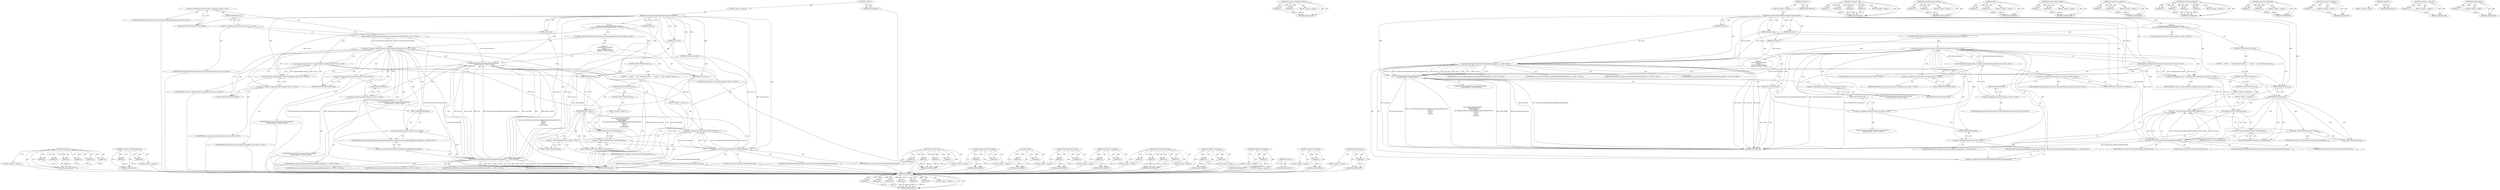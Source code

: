 digraph "ForceShutdown" {
vulnerable_120 [label=<(METHOD,base.Bind)>];
vulnerable_121 [label=<(PARAM,p1)>];
vulnerable_122 [label=<(PARAM,p2)>];
vulnerable_123 [label=<(PARAM,p3)>];
vulnerable_124 [label=<(PARAM,p4)>];
vulnerable_125 [label=<(PARAM,p5)>];
vulnerable_126 [label=<(PARAM,p6)>];
vulnerable_127 [label=<(BLOCK,&lt;empty&gt;,&lt;empty&gt;)>];
vulnerable_128 [label=<(METHOD_RETURN,ANY)>];
vulnerable_148 [label=<(METHOD,&lt;operator&gt;.indirectFieldAccess)>];
vulnerable_149 [label=<(PARAM,p1)>];
vulnerable_150 [label=<(PARAM,p2)>];
vulnerable_151 [label=<(BLOCK,&lt;empty&gt;,&lt;empty&gt;)>];
vulnerable_152 [label=<(METHOD_RETURN,ANY)>];
vulnerable_6 [label=<(METHOD,&lt;global&gt;)<SUB>1</SUB>>];
vulnerable_7 [label=<(BLOCK,&lt;empty&gt;,&lt;empty&gt;)<SUB>1</SUB>>];
vulnerable_8 [label=<(METHOD,AcceleratedSurfaceBuffersSwappedCompletedForGPU)<SUB>1</SUB>>];
vulnerable_9 [label=<(PARAM,int host_id)<SUB>1</SUB>>];
vulnerable_10 [label=<(PARAM,int route_id)<SUB>2</SUB>>];
vulnerable_11 [label=<(PARAM,bool alive)<SUB>3</SUB>>];
vulnerable_12 [label=<(PARAM,bool did_swap)<SUB>4</SUB>>];
vulnerable_13 [label="<(BLOCK,{
   if (!BrowserThread::CurrentlyOn(BrowserThr...,{
   if (!BrowserThread::CurrentlyOn(BrowserThr...)<SUB>4</SUB>>"];
vulnerable_14 [label="<(CONTROL_STRUCTURE,IF,if (!BrowserThread::CurrentlyOn(BrowserThread::IO)))<SUB>5</SUB>>"];
vulnerable_15 [label="<(&lt;operator&gt;.logicalNot,!BrowserThread::CurrentlyOn(BrowserThread::IO))<SUB>5</SUB>>"];
vulnerable_16 [label="<(BrowserThread.CurrentlyOn,BrowserThread::CurrentlyOn(BrowserThread::IO))<SUB>5</SUB>>"];
vulnerable_17 [label="<(&lt;operator&gt;.fieldAccess,BrowserThread::CurrentlyOn)<SUB>5</SUB>>"];
vulnerable_18 [label="<(IDENTIFIER,BrowserThread,BrowserThread::CurrentlyOn(BrowserThread::IO))<SUB>5</SUB>>"];
vulnerable_19 [label=<(FIELD_IDENTIFIER,CurrentlyOn,CurrentlyOn)<SUB>5</SUB>>];
vulnerable_20 [label="<(&lt;operator&gt;.fieldAccess,BrowserThread::IO)<SUB>5</SUB>>"];
vulnerable_21 [label="<(IDENTIFIER,BrowserThread,BrowserThread::CurrentlyOn(BrowserThread::IO))<SUB>5</SUB>>"];
vulnerable_22 [label=<(FIELD_IDENTIFIER,IO,IO)<SUB>5</SUB>>];
vulnerable_23 [label="<(BLOCK,{
     BrowserThread::PostTask(
         Browse...,{
     BrowserThread::PostTask(
         Browse...)<SUB>5</SUB>>"];
vulnerable_24 [label="<(BrowserThread.PostTask,BrowserThread::PostTask(
         BrowserThread...)<SUB>6</SUB>>"];
vulnerable_25 [label="<(&lt;operator&gt;.fieldAccess,BrowserThread::PostTask)<SUB>6</SUB>>"];
vulnerable_26 [label="<(IDENTIFIER,BrowserThread,BrowserThread::PostTask(
         BrowserThread...)<SUB>6</SUB>>"];
vulnerable_27 [label=<(FIELD_IDENTIFIER,PostTask,PostTask)<SUB>6</SUB>>];
vulnerable_28 [label="<(&lt;operator&gt;.fieldAccess,BrowserThread::IO)<SUB>7</SUB>>"];
vulnerable_29 [label="<(IDENTIFIER,BrowserThread,BrowserThread::PostTask(
         BrowserThread...)<SUB>7</SUB>>"];
vulnerable_30 [label=<(FIELD_IDENTIFIER,IO,IO)<SUB>7</SUB>>];
vulnerable_31 [label="<(IDENTIFIER,FROM_HERE,BrowserThread::PostTask(
         BrowserThread...)<SUB>8</SUB>>"];
vulnerable_32 [label="<(base.Bind,base::Bind(&amp;AcceleratedSurfaceBuffersSwappedCom...)<SUB>9</SUB>>"];
vulnerable_33 [label="<(&lt;operator&gt;.fieldAccess,base::Bind)<SUB>9</SUB>>"];
vulnerable_34 [label="<(IDENTIFIER,base,base::Bind(&amp;AcceleratedSurfaceBuffersSwappedCom...)<SUB>9</SUB>>"];
vulnerable_35 [label=<(FIELD_IDENTIFIER,Bind,Bind)<SUB>9</SUB>>];
vulnerable_36 [label=<(&lt;operator&gt;.addressOf,&amp;AcceleratedSurfaceBuffersSwappedCompletedForGPU)<SUB>9</SUB>>];
vulnerable_37 [label="<(METHOD_REF,AcceleratedSurfaceBuffersSwappedCompletedForGPU,base::Bind(&amp;AcceleratedSurfaceBuffersSwappedCom...)<SUB>9</SUB>>"];
vulnerable_38 [label="<(IDENTIFIER,host_id,base::Bind(&amp;AcceleratedSurfaceBuffersSwappedCom...)<SUB>10</SUB>>"];
vulnerable_39 [label="<(IDENTIFIER,route_id,base::Bind(&amp;AcceleratedSurfaceBuffersSwappedCom...)<SUB>11</SUB>>"];
vulnerable_40 [label="<(IDENTIFIER,alive,base::Bind(&amp;AcceleratedSurfaceBuffersSwappedCom...)<SUB>12</SUB>>"];
vulnerable_41 [label="<(IDENTIFIER,did_swap,base::Bind(&amp;AcceleratedSurfaceBuffersSwappedCom...)<SUB>13</SUB>>"];
vulnerable_42 [label=<(RETURN,return;,return;)<SUB>14</SUB>>];
vulnerable_43 [label="<(LOCAL,GpuProcessHost* host: GpuProcessHost*)<SUB>17</SUB>>"];
vulnerable_44 [label="<(&lt;operator&gt;.assignment,* host = GpuProcessHost::FromID(host_id))<SUB>17</SUB>>"];
vulnerable_45 [label="<(IDENTIFIER,host,* host = GpuProcessHost::FromID(host_id))<SUB>17</SUB>>"];
vulnerable_46 [label="<(GpuProcessHost.FromID,GpuProcessHost::FromID(host_id))<SUB>17</SUB>>"];
vulnerable_47 [label="<(&lt;operator&gt;.fieldAccess,GpuProcessHost::FromID)<SUB>17</SUB>>"];
vulnerable_48 [label="<(IDENTIFIER,GpuProcessHost,GpuProcessHost::FromID(host_id))<SUB>17</SUB>>"];
vulnerable_49 [label=<(FIELD_IDENTIFIER,FromID,FromID)<SUB>17</SUB>>];
vulnerable_50 [label="<(IDENTIFIER,host_id,GpuProcessHost::FromID(host_id))<SUB>17</SUB>>"];
vulnerable_51 [label=<(CONTROL_STRUCTURE,IF,if (host))<SUB>18</SUB>>];
vulnerable_52 [label=<(IDENTIFIER,host,if (host))<SUB>18</SUB>>];
vulnerable_53 [label=<(BLOCK,{
     if (alive)
       host-&gt;Send(new Acceler...,{
     if (alive)
       host-&gt;Send(new Acceler...)<SUB>18</SUB>>];
vulnerable_54 [label=<(CONTROL_STRUCTURE,IF,if (alive))<SUB>19</SUB>>];
vulnerable_55 [label=<(IDENTIFIER,alive,if (alive))<SUB>19</SUB>>];
vulnerable_56 [label=<(BLOCK,&lt;empty&gt;,&lt;empty&gt;)<SUB>20</SUB>>];
vulnerable_57 [label=<(Send,host-&gt;Send(new AcceleratedSurfaceMsg_BufferPres...)<SUB>20</SUB>>];
vulnerable_58 [label=<(&lt;operator&gt;.indirectFieldAccess,host-&gt;Send)<SUB>20</SUB>>];
vulnerable_59 [label=<(IDENTIFIER,host,host-&gt;Send(new AcceleratedSurfaceMsg_BufferPres...)<SUB>20</SUB>>];
vulnerable_60 [label=<(FIELD_IDENTIFIER,Send,Send)<SUB>20</SUB>>];
vulnerable_61 [label=<(&lt;operator&gt;.new,new AcceleratedSurfaceMsg_BufferPresented(
    ...)<SUB>20</SUB>>];
vulnerable_62 [label=<(IDENTIFIER,AcceleratedSurfaceMsg_BufferPresented,new AcceleratedSurfaceMsg_BufferPresented(
    ...)<SUB>20</SUB>>];
vulnerable_63 [label=<(IDENTIFIER,route_id,new AcceleratedSurfaceMsg_BufferPresented(
    ...)<SUB>21</SUB>>];
vulnerable_64 [label=<(IDENTIFIER,did_swap,new AcceleratedSurfaceMsg_BufferPresented(
    ...)<SUB>21</SUB>>];
vulnerable_65 [label=<(LITERAL,0,new AcceleratedSurfaceMsg_BufferPresented(
    ...)<SUB>21</SUB>>];
vulnerable_66 [label=<(CONTROL_STRUCTURE,ELSE,else)<SUB>23</SUB>>];
vulnerable_67 [label=<(BLOCK,&lt;empty&gt;,&lt;empty&gt;)<SUB>23</SUB>>];
vulnerable_68 [label=<(ForceShutdown,host-&gt;ForceShutdown())<SUB>23</SUB>>];
vulnerable_69 [label=<(&lt;operator&gt;.indirectFieldAccess,host-&gt;ForceShutdown)<SUB>23</SUB>>];
vulnerable_70 [label=<(IDENTIFIER,host,host-&gt;ForceShutdown())<SUB>23</SUB>>];
vulnerable_71 [label=<(FIELD_IDENTIFIER,ForceShutdown,ForceShutdown)<SUB>23</SUB>>];
vulnerable_72 [label=<(METHOD_RETURN,void)<SUB>1</SUB>>];
vulnerable_74 [label=<(METHOD_RETURN,ANY)<SUB>1</SUB>>];
vulnerable_153 [label=<(METHOD,&lt;operator&gt;.new)>];
vulnerable_154 [label=<(PARAM,p1)>];
vulnerable_155 [label=<(PARAM,p2)>];
vulnerable_156 [label=<(PARAM,p3)>];
vulnerable_157 [label=<(PARAM,p4)>];
vulnerable_158 [label=<(BLOCK,&lt;empty&gt;,&lt;empty&gt;)>];
vulnerable_159 [label=<(METHOD_RETURN,ANY)>];
vulnerable_103 [label=<(METHOD,BrowserThread.CurrentlyOn)>];
vulnerable_104 [label=<(PARAM,p1)>];
vulnerable_105 [label=<(PARAM,p2)>];
vulnerable_106 [label=<(BLOCK,&lt;empty&gt;,&lt;empty&gt;)>];
vulnerable_107 [label=<(METHOD_RETURN,ANY)>];
vulnerable_143 [label=<(METHOD,Send)>];
vulnerable_144 [label=<(PARAM,p1)>];
vulnerable_145 [label=<(PARAM,p2)>];
vulnerable_146 [label=<(BLOCK,&lt;empty&gt;,&lt;empty&gt;)>];
vulnerable_147 [label=<(METHOD_RETURN,ANY)>];
vulnerable_138 [label=<(METHOD,GpuProcessHost.FromID)>];
vulnerable_139 [label=<(PARAM,p1)>];
vulnerable_140 [label=<(PARAM,p2)>];
vulnerable_141 [label=<(BLOCK,&lt;empty&gt;,&lt;empty&gt;)>];
vulnerable_142 [label=<(METHOD_RETURN,ANY)>];
vulnerable_133 [label=<(METHOD,&lt;operator&gt;.assignment)>];
vulnerable_134 [label=<(PARAM,p1)>];
vulnerable_135 [label=<(PARAM,p2)>];
vulnerable_136 [label=<(BLOCK,&lt;empty&gt;,&lt;empty&gt;)>];
vulnerable_137 [label=<(METHOD_RETURN,ANY)>];
vulnerable_113 [label=<(METHOD,BrowserThread.PostTask)>];
vulnerable_114 [label=<(PARAM,p1)>];
vulnerable_115 [label=<(PARAM,p2)>];
vulnerable_116 [label=<(PARAM,p3)>];
vulnerable_117 [label=<(PARAM,p4)>];
vulnerable_118 [label=<(BLOCK,&lt;empty&gt;,&lt;empty&gt;)>];
vulnerable_119 [label=<(METHOD_RETURN,ANY)>];
vulnerable_108 [label=<(METHOD,&lt;operator&gt;.fieldAccess)>];
vulnerable_109 [label=<(PARAM,p1)>];
vulnerable_110 [label=<(PARAM,p2)>];
vulnerable_111 [label=<(BLOCK,&lt;empty&gt;,&lt;empty&gt;)>];
vulnerable_112 [label=<(METHOD_RETURN,ANY)>];
vulnerable_99 [label=<(METHOD,&lt;operator&gt;.logicalNot)>];
vulnerable_100 [label=<(PARAM,p1)>];
vulnerable_101 [label=<(BLOCK,&lt;empty&gt;,&lt;empty&gt;)>];
vulnerable_102 [label=<(METHOD_RETURN,ANY)>];
vulnerable_93 [label=<(METHOD,&lt;global&gt;)<SUB>1</SUB>>];
vulnerable_94 [label=<(BLOCK,&lt;empty&gt;,&lt;empty&gt;)>];
vulnerable_95 [label=<(METHOD_RETURN,ANY)>];
vulnerable_129 [label=<(METHOD,&lt;operator&gt;.addressOf)>];
vulnerable_130 [label=<(PARAM,p1)>];
vulnerable_131 [label=<(BLOCK,&lt;empty&gt;,&lt;empty&gt;)>];
vulnerable_132 [label=<(METHOD_RETURN,ANY)>];
vulnerable_160 [label=<(METHOD,ForceShutdown)>];
vulnerable_161 [label=<(PARAM,p1)>];
vulnerable_162 [label=<(BLOCK,&lt;empty&gt;,&lt;empty&gt;)>];
vulnerable_163 [label=<(METHOD_RETURN,ANY)>];
fixed_122 [label=<(METHOD,base.Bind)>];
fixed_123 [label=<(PARAM,p1)>];
fixed_124 [label=<(PARAM,p2)>];
fixed_125 [label=<(PARAM,p3)>];
fixed_126 [label=<(PARAM,p4)>];
fixed_127 [label=<(PARAM,p5)>];
fixed_128 [label=<(PARAM,p6)>];
fixed_129 [label=<(BLOCK,&lt;empty&gt;,&lt;empty&gt;)>];
fixed_130 [label=<(METHOD_RETURN,ANY)>];
fixed_150 [label=<(METHOD,&lt;operator&gt;.indirectFieldAccess)>];
fixed_151 [label=<(PARAM,p1)>];
fixed_152 [label=<(PARAM,p2)>];
fixed_153 [label=<(BLOCK,&lt;empty&gt;,&lt;empty&gt;)>];
fixed_154 [label=<(METHOD_RETURN,ANY)>];
fixed_6 [label=<(METHOD,&lt;global&gt;)<SUB>1</SUB>>];
fixed_7 [label=<(BLOCK,&lt;empty&gt;,&lt;empty&gt;)<SUB>1</SUB>>];
fixed_8 [label=<(METHOD,AcceleratedSurfaceBuffersSwappedCompletedForGPU)<SUB>1</SUB>>];
fixed_9 [label=<(PARAM,int host_id)<SUB>1</SUB>>];
fixed_10 [label=<(PARAM,int route_id)<SUB>2</SUB>>];
fixed_11 [label=<(PARAM,bool alive)<SUB>3</SUB>>];
fixed_12 [label=<(PARAM,uint64 surface_handle)<SUB>4</SUB>>];
fixed_13 [label="<(BLOCK,{
   if (!BrowserThread::CurrentlyOn(BrowserThr...,{
   if (!BrowserThread::CurrentlyOn(BrowserThr...)<SUB>4</SUB>>"];
fixed_14 [label="<(CONTROL_STRUCTURE,IF,if (!BrowserThread::CurrentlyOn(BrowserThread::IO)))<SUB>5</SUB>>"];
fixed_15 [label="<(&lt;operator&gt;.logicalNot,!BrowserThread::CurrentlyOn(BrowserThread::IO))<SUB>5</SUB>>"];
fixed_16 [label="<(BrowserThread.CurrentlyOn,BrowserThread::CurrentlyOn(BrowserThread::IO))<SUB>5</SUB>>"];
fixed_17 [label="<(&lt;operator&gt;.fieldAccess,BrowserThread::CurrentlyOn)<SUB>5</SUB>>"];
fixed_18 [label="<(IDENTIFIER,BrowserThread,BrowserThread::CurrentlyOn(BrowserThread::IO))<SUB>5</SUB>>"];
fixed_19 [label=<(FIELD_IDENTIFIER,CurrentlyOn,CurrentlyOn)<SUB>5</SUB>>];
fixed_20 [label="<(&lt;operator&gt;.fieldAccess,BrowserThread::IO)<SUB>5</SUB>>"];
fixed_21 [label="<(IDENTIFIER,BrowserThread,BrowserThread::CurrentlyOn(BrowserThread::IO))<SUB>5</SUB>>"];
fixed_22 [label=<(FIELD_IDENTIFIER,IO,IO)<SUB>5</SUB>>];
fixed_23 [label="<(BLOCK,{
     BrowserThread::PostTask(
         Browse...,{
     BrowserThread::PostTask(
         Browse...)<SUB>5</SUB>>"];
fixed_24 [label="<(BrowserThread.PostTask,BrowserThread::PostTask(
         BrowserThread...)<SUB>6</SUB>>"];
fixed_25 [label="<(&lt;operator&gt;.fieldAccess,BrowserThread::PostTask)<SUB>6</SUB>>"];
fixed_26 [label="<(IDENTIFIER,BrowserThread,BrowserThread::PostTask(
         BrowserThread...)<SUB>6</SUB>>"];
fixed_27 [label=<(FIELD_IDENTIFIER,PostTask,PostTask)<SUB>6</SUB>>];
fixed_28 [label="<(&lt;operator&gt;.fieldAccess,BrowserThread::IO)<SUB>7</SUB>>"];
fixed_29 [label="<(IDENTIFIER,BrowserThread,BrowserThread::PostTask(
         BrowserThread...)<SUB>7</SUB>>"];
fixed_30 [label=<(FIELD_IDENTIFIER,IO,IO)<SUB>7</SUB>>];
fixed_31 [label="<(IDENTIFIER,FROM_HERE,BrowserThread::PostTask(
         BrowserThread...)<SUB>8</SUB>>"];
fixed_32 [label="<(base.Bind,base::Bind(&amp;AcceleratedSurfaceBuffersSwappedCom...)<SUB>9</SUB>>"];
fixed_33 [label="<(&lt;operator&gt;.fieldAccess,base::Bind)<SUB>9</SUB>>"];
fixed_34 [label="<(IDENTIFIER,base,base::Bind(&amp;AcceleratedSurfaceBuffersSwappedCom...)<SUB>9</SUB>>"];
fixed_35 [label=<(FIELD_IDENTIFIER,Bind,Bind)<SUB>9</SUB>>];
fixed_36 [label=<(&lt;operator&gt;.addressOf,&amp;AcceleratedSurfaceBuffersSwappedCompletedForGPU)<SUB>9</SUB>>];
fixed_37 [label="<(METHOD_REF,AcceleratedSurfaceBuffersSwappedCompletedForGPU,base::Bind(&amp;AcceleratedSurfaceBuffersSwappedCom...)<SUB>9</SUB>>"];
fixed_38 [label="<(IDENTIFIER,host_id,base::Bind(&amp;AcceleratedSurfaceBuffersSwappedCom...)<SUB>10</SUB>>"];
fixed_39 [label="<(IDENTIFIER,route_id,base::Bind(&amp;AcceleratedSurfaceBuffersSwappedCom...)<SUB>11</SUB>>"];
fixed_40 [label="<(IDENTIFIER,alive,base::Bind(&amp;AcceleratedSurfaceBuffersSwappedCom...)<SUB>12</SUB>>"];
fixed_41 [label="<(IDENTIFIER,surface_handle,base::Bind(&amp;AcceleratedSurfaceBuffersSwappedCom...)<SUB>13</SUB>>"];
fixed_42 [label=<(RETURN,return;,return;)<SUB>14</SUB>>];
fixed_43 [label="<(LOCAL,GpuProcessHost* host: GpuProcessHost*)<SUB>17</SUB>>"];
fixed_44 [label="<(&lt;operator&gt;.assignment,* host = GpuProcessHost::FromID(host_id))<SUB>17</SUB>>"];
fixed_45 [label="<(IDENTIFIER,host,* host = GpuProcessHost::FromID(host_id))<SUB>17</SUB>>"];
fixed_46 [label="<(GpuProcessHost.FromID,GpuProcessHost::FromID(host_id))<SUB>17</SUB>>"];
fixed_47 [label="<(&lt;operator&gt;.fieldAccess,GpuProcessHost::FromID)<SUB>17</SUB>>"];
fixed_48 [label="<(IDENTIFIER,GpuProcessHost,GpuProcessHost::FromID(host_id))<SUB>17</SUB>>"];
fixed_49 [label=<(FIELD_IDENTIFIER,FromID,FromID)<SUB>17</SUB>>];
fixed_50 [label="<(IDENTIFIER,host_id,GpuProcessHost::FromID(host_id))<SUB>17</SUB>>"];
fixed_51 [label=<(CONTROL_STRUCTURE,IF,if (host))<SUB>18</SUB>>];
fixed_52 [label=<(IDENTIFIER,host,if (host))<SUB>18</SUB>>];
fixed_53 [label=<(BLOCK,{
     if (alive)
       host-&gt;Send(new Acceler...,{
     if (alive)
       host-&gt;Send(new Acceler...)<SUB>18</SUB>>];
fixed_54 [label=<(CONTROL_STRUCTURE,IF,if (alive))<SUB>19</SUB>>];
fixed_55 [label=<(IDENTIFIER,alive,if (alive))<SUB>19</SUB>>];
fixed_56 [label=<(BLOCK,&lt;empty&gt;,&lt;empty&gt;)<SUB>20</SUB>>];
fixed_57 [label=<(Send,host-&gt;Send(new AcceleratedSurfaceMsg_BufferPres...)<SUB>20</SUB>>];
fixed_58 [label=<(&lt;operator&gt;.indirectFieldAccess,host-&gt;Send)<SUB>20</SUB>>];
fixed_59 [label=<(IDENTIFIER,host,host-&gt;Send(new AcceleratedSurfaceMsg_BufferPres...)<SUB>20</SUB>>];
fixed_60 [label=<(FIELD_IDENTIFIER,Send,Send)<SUB>20</SUB>>];
fixed_61 [label=<(&lt;operator&gt;.new,new AcceleratedSurfaceMsg_BufferPresented(
    ...)<SUB>20</SUB>>];
fixed_62 [label=<(IDENTIFIER,AcceleratedSurfaceMsg_BufferPresented,new AcceleratedSurfaceMsg_BufferPresented(
    ...)<SUB>20</SUB>>];
fixed_63 [label=<(IDENTIFIER,route_id,new AcceleratedSurfaceMsg_BufferPresented(
    ...)<SUB>21</SUB>>];
fixed_64 [label=<(IDENTIFIER,surface_handle,new AcceleratedSurfaceMsg_BufferPresented(
    ...)<SUB>21</SUB>>];
fixed_65 [label=<(LITERAL,0,new AcceleratedSurfaceMsg_BufferPresented(
    ...)<SUB>21</SUB>>];
fixed_66 [label=<(CONTROL_STRUCTURE,ELSE,else)<SUB>23</SUB>>];
fixed_67 [label=<(BLOCK,&lt;empty&gt;,&lt;empty&gt;)<SUB>23</SUB>>];
fixed_68 [label=<(ForceShutdown,host-&gt;ForceShutdown())<SUB>23</SUB>>];
fixed_69 [label=<(&lt;operator&gt;.indirectFieldAccess,host-&gt;ForceShutdown)<SUB>23</SUB>>];
fixed_70 [label=<(IDENTIFIER,host,host-&gt;ForceShutdown())<SUB>23</SUB>>];
fixed_71 [label=<(FIELD_IDENTIFIER,ForceShutdown,ForceShutdown)<SUB>23</SUB>>];
fixed_72 [label=<(METHOD_RETURN,void)<SUB>1</SUB>>];
fixed_74 [label=<(METHOD_RETURN,ANY)<SUB>1</SUB>>];
fixed_155 [label=<(METHOD,&lt;operator&gt;.new)>];
fixed_156 [label=<(PARAM,p1)>];
fixed_157 [label=<(PARAM,p2)>];
fixed_158 [label=<(PARAM,p3)>];
fixed_159 [label=<(PARAM,p4)>];
fixed_160 [label=<(BLOCK,&lt;empty&gt;,&lt;empty&gt;)>];
fixed_161 [label=<(METHOD_RETURN,ANY)>];
fixed_105 [label=<(METHOD,BrowserThread.CurrentlyOn)>];
fixed_106 [label=<(PARAM,p1)>];
fixed_107 [label=<(PARAM,p2)>];
fixed_108 [label=<(BLOCK,&lt;empty&gt;,&lt;empty&gt;)>];
fixed_109 [label=<(METHOD_RETURN,ANY)>];
fixed_145 [label=<(METHOD,Send)>];
fixed_146 [label=<(PARAM,p1)>];
fixed_147 [label=<(PARAM,p2)>];
fixed_148 [label=<(BLOCK,&lt;empty&gt;,&lt;empty&gt;)>];
fixed_149 [label=<(METHOD_RETURN,ANY)>];
fixed_140 [label=<(METHOD,GpuProcessHost.FromID)>];
fixed_141 [label=<(PARAM,p1)>];
fixed_142 [label=<(PARAM,p2)>];
fixed_143 [label=<(BLOCK,&lt;empty&gt;,&lt;empty&gt;)>];
fixed_144 [label=<(METHOD_RETURN,ANY)>];
fixed_135 [label=<(METHOD,&lt;operator&gt;.assignment)>];
fixed_136 [label=<(PARAM,p1)>];
fixed_137 [label=<(PARAM,p2)>];
fixed_138 [label=<(BLOCK,&lt;empty&gt;,&lt;empty&gt;)>];
fixed_139 [label=<(METHOD_RETURN,ANY)>];
fixed_115 [label=<(METHOD,BrowserThread.PostTask)>];
fixed_116 [label=<(PARAM,p1)>];
fixed_117 [label=<(PARAM,p2)>];
fixed_118 [label=<(PARAM,p3)>];
fixed_119 [label=<(PARAM,p4)>];
fixed_120 [label=<(BLOCK,&lt;empty&gt;,&lt;empty&gt;)>];
fixed_121 [label=<(METHOD_RETURN,ANY)>];
fixed_110 [label=<(METHOD,&lt;operator&gt;.fieldAccess)>];
fixed_111 [label=<(PARAM,p1)>];
fixed_112 [label=<(PARAM,p2)>];
fixed_113 [label=<(BLOCK,&lt;empty&gt;,&lt;empty&gt;)>];
fixed_114 [label=<(METHOD_RETURN,ANY)>];
fixed_101 [label=<(METHOD,&lt;operator&gt;.logicalNot)>];
fixed_102 [label=<(PARAM,p1)>];
fixed_103 [label=<(BLOCK,&lt;empty&gt;,&lt;empty&gt;)>];
fixed_104 [label=<(METHOD_RETURN,ANY)>];
fixed_95 [label=<(METHOD,&lt;global&gt;)<SUB>1</SUB>>];
fixed_96 [label=<(BLOCK,&lt;empty&gt;,&lt;empty&gt;)>];
fixed_97 [label=<(METHOD_RETURN,ANY)>];
fixed_131 [label=<(METHOD,&lt;operator&gt;.addressOf)>];
fixed_132 [label=<(PARAM,p1)>];
fixed_133 [label=<(BLOCK,&lt;empty&gt;,&lt;empty&gt;)>];
fixed_134 [label=<(METHOD_RETURN,ANY)>];
fixed_162 [label=<(METHOD,ForceShutdown)>];
fixed_163 [label=<(PARAM,p1)>];
fixed_164 [label=<(BLOCK,&lt;empty&gt;,&lt;empty&gt;)>];
fixed_165 [label=<(METHOD_RETURN,ANY)>];
vulnerable_120 -> vulnerable_121  [key=0, label="AST: "];
vulnerable_120 -> vulnerable_121  [key=1, label="DDG: "];
vulnerable_120 -> vulnerable_127  [key=0, label="AST: "];
vulnerable_120 -> vulnerable_122  [key=0, label="AST: "];
vulnerable_120 -> vulnerable_122  [key=1, label="DDG: "];
vulnerable_120 -> vulnerable_128  [key=0, label="AST: "];
vulnerable_120 -> vulnerable_128  [key=1, label="CFG: "];
vulnerable_120 -> vulnerable_123  [key=0, label="AST: "];
vulnerable_120 -> vulnerable_123  [key=1, label="DDG: "];
vulnerable_120 -> vulnerable_124  [key=0, label="AST: "];
vulnerable_120 -> vulnerable_124  [key=1, label="DDG: "];
vulnerable_120 -> vulnerable_125  [key=0, label="AST: "];
vulnerable_120 -> vulnerable_125  [key=1, label="DDG: "];
vulnerable_120 -> vulnerable_126  [key=0, label="AST: "];
vulnerable_120 -> vulnerable_126  [key=1, label="DDG: "];
vulnerable_121 -> vulnerable_128  [key=0, label="DDG: p1"];
vulnerable_122 -> vulnerable_128  [key=0, label="DDG: p2"];
vulnerable_123 -> vulnerable_128  [key=0, label="DDG: p3"];
vulnerable_124 -> vulnerable_128  [key=0, label="DDG: p4"];
vulnerable_125 -> vulnerable_128  [key=0, label="DDG: p5"];
vulnerable_126 -> vulnerable_128  [key=0, label="DDG: p6"];
vulnerable_148 -> vulnerable_149  [key=0, label="AST: "];
vulnerable_148 -> vulnerable_149  [key=1, label="DDG: "];
vulnerable_148 -> vulnerable_151  [key=0, label="AST: "];
vulnerable_148 -> vulnerable_150  [key=0, label="AST: "];
vulnerable_148 -> vulnerable_150  [key=1, label="DDG: "];
vulnerable_148 -> vulnerable_152  [key=0, label="AST: "];
vulnerable_148 -> vulnerable_152  [key=1, label="CFG: "];
vulnerable_149 -> vulnerable_152  [key=0, label="DDG: p1"];
vulnerable_150 -> vulnerable_152  [key=0, label="DDG: p2"];
vulnerable_6 -> vulnerable_7  [key=0, label="AST: "];
vulnerable_6 -> vulnerable_74  [key=0, label="AST: "];
vulnerable_6 -> vulnerable_74  [key=1, label="CFG: "];
vulnerable_7 -> vulnerable_8  [key=0, label="AST: "];
vulnerable_8 -> vulnerable_9  [key=0, label="AST: "];
vulnerable_8 -> vulnerable_9  [key=1, label="DDG: "];
vulnerable_8 -> vulnerable_10  [key=0, label="AST: "];
vulnerable_8 -> vulnerable_10  [key=1, label="DDG: "];
vulnerable_8 -> vulnerable_11  [key=0, label="AST: "];
vulnerable_8 -> vulnerable_11  [key=1, label="DDG: "];
vulnerable_8 -> vulnerable_12  [key=0, label="AST: "];
vulnerable_8 -> vulnerable_12  [key=1, label="DDG: "];
vulnerable_8 -> vulnerable_13  [key=0, label="AST: "];
vulnerable_8 -> vulnerable_72  [key=0, label="AST: "];
vulnerable_8 -> vulnerable_19  [key=0, label="CFG: "];
vulnerable_8 -> vulnerable_52  [key=0, label="DDG: "];
vulnerable_8 -> vulnerable_42  [key=0, label="DDG: "];
vulnerable_8 -> vulnerable_46  [key=0, label="DDG: "];
vulnerable_8 -> vulnerable_24  [key=0, label="DDG: "];
vulnerable_8 -> vulnerable_55  [key=0, label="DDG: "];
vulnerable_8 -> vulnerable_32  [key=0, label="DDG: "];
vulnerable_8 -> vulnerable_61  [key=0, label="DDG: "];
vulnerable_9 -> vulnerable_46  [key=0, label="DDG: host_id"];
vulnerable_9 -> vulnerable_32  [key=0, label="DDG: host_id"];
vulnerable_10 -> vulnerable_32  [key=0, label="DDG: route_id"];
vulnerable_10 -> vulnerable_61  [key=0, label="DDG: route_id"];
vulnerable_11 -> vulnerable_32  [key=0, label="DDG: alive"];
vulnerable_12 -> vulnerable_32  [key=0, label="DDG: did_swap"];
vulnerable_12 -> vulnerable_61  [key=0, label="DDG: did_swap"];
vulnerable_13 -> vulnerable_14  [key=0, label="AST: "];
vulnerable_13 -> vulnerable_43  [key=0, label="AST: "];
vulnerable_13 -> vulnerable_44  [key=0, label="AST: "];
vulnerable_13 -> vulnerable_51  [key=0, label="AST: "];
vulnerable_14 -> vulnerable_15  [key=0, label="AST: "];
vulnerable_14 -> vulnerable_23  [key=0, label="AST: "];
vulnerable_15 -> vulnerable_16  [key=0, label="AST: "];
vulnerable_15 -> vulnerable_27  [key=0, label="CFG: "];
vulnerable_15 -> vulnerable_27  [key=1, label="CDG: "];
vulnerable_15 -> vulnerable_49  [key=0, label="CFG: "];
vulnerable_15 -> vulnerable_49  [key=1, label="CDG: "];
vulnerable_15 -> vulnerable_72  [key=0, label="DDG: BrowserThread::CurrentlyOn(BrowserThread::IO)"];
vulnerable_15 -> vulnerable_72  [key=1, label="DDG: !BrowserThread::CurrentlyOn(BrowserThread::IO)"];
vulnerable_15 -> vulnerable_24  [key=0, label="CDG: "];
vulnerable_15 -> vulnerable_47  [key=0, label="CDG: "];
vulnerable_15 -> vulnerable_30  [key=0, label="CDG: "];
vulnerable_15 -> vulnerable_32  [key=0, label="CDG: "];
vulnerable_15 -> vulnerable_33  [key=0, label="CDG: "];
vulnerable_15 -> vulnerable_42  [key=0, label="CDG: "];
vulnerable_15 -> vulnerable_28  [key=0, label="CDG: "];
vulnerable_15 -> vulnerable_36  [key=0, label="CDG: "];
vulnerable_15 -> vulnerable_52  [key=0, label="CDG: "];
vulnerable_15 -> vulnerable_37  [key=0, label="CDG: "];
vulnerable_15 -> vulnerable_46  [key=0, label="CDG: "];
vulnerable_15 -> vulnerable_25  [key=0, label="CDG: "];
vulnerable_15 -> vulnerable_44  [key=0, label="CDG: "];
vulnerable_15 -> vulnerable_35  [key=0, label="CDG: "];
vulnerable_16 -> vulnerable_17  [key=0, label="AST: "];
vulnerable_16 -> vulnerable_20  [key=0, label="AST: "];
vulnerable_16 -> vulnerable_15  [key=0, label="CFG: "];
vulnerable_16 -> vulnerable_15  [key=1, label="DDG: BrowserThread::CurrentlyOn"];
vulnerable_16 -> vulnerable_15  [key=2, label="DDG: BrowserThread::IO"];
vulnerable_16 -> vulnerable_72  [key=0, label="DDG: BrowserThread::CurrentlyOn"];
vulnerable_16 -> vulnerable_24  [key=0, label="DDG: BrowserThread::IO"];
vulnerable_17 -> vulnerable_18  [key=0, label="AST: "];
vulnerable_17 -> vulnerable_19  [key=0, label="AST: "];
vulnerable_17 -> vulnerable_22  [key=0, label="CFG: "];
vulnerable_19 -> vulnerable_17  [key=0, label="CFG: "];
vulnerable_20 -> vulnerable_21  [key=0, label="AST: "];
vulnerable_20 -> vulnerable_22  [key=0, label="AST: "];
vulnerable_20 -> vulnerable_16  [key=0, label="CFG: "];
vulnerable_22 -> vulnerable_20  [key=0, label="CFG: "];
vulnerable_23 -> vulnerable_24  [key=0, label="AST: "];
vulnerable_23 -> vulnerable_42  [key=0, label="AST: "];
vulnerable_24 -> vulnerable_25  [key=0, label="AST: "];
vulnerable_24 -> vulnerable_28  [key=0, label="AST: "];
vulnerable_24 -> vulnerable_31  [key=0, label="AST: "];
vulnerable_24 -> vulnerable_32  [key=0, label="AST: "];
vulnerable_24 -> vulnerable_42  [key=0, label="CFG: "];
vulnerable_24 -> vulnerable_72  [key=0, label="DDG: BrowserThread::PostTask"];
vulnerable_24 -> vulnerable_72  [key=1, label="DDG: BrowserThread::IO"];
vulnerable_24 -> vulnerable_72  [key=2, label="DDG: base::Bind(&amp;AcceleratedSurfaceBuffersSwappedCompletedForGPU,
                    host_id,
                    route_id,
                    alive,
                   did_swap)"];
vulnerable_24 -> vulnerable_72  [key=3, label="DDG: BrowserThread::PostTask(
         BrowserThread::IO,
        FROM_HERE,
        base::Bind(&amp;AcceleratedSurfaceBuffersSwappedCompletedForGPU,
                    host_id,
                    route_id,
                    alive,
                   did_swap))"];
vulnerable_24 -> vulnerable_72  [key=4, label="DDG: FROM_HERE"];
vulnerable_25 -> vulnerable_26  [key=0, label="AST: "];
vulnerable_25 -> vulnerable_27  [key=0, label="AST: "];
vulnerable_25 -> vulnerable_30  [key=0, label="CFG: "];
vulnerable_27 -> vulnerable_25  [key=0, label="CFG: "];
vulnerable_28 -> vulnerable_29  [key=0, label="AST: "];
vulnerable_28 -> vulnerable_30  [key=0, label="AST: "];
vulnerable_28 -> vulnerable_35  [key=0, label="CFG: "];
vulnerable_30 -> vulnerable_28  [key=0, label="CFG: "];
vulnerable_32 -> vulnerable_33  [key=0, label="AST: "];
vulnerable_32 -> vulnerable_36  [key=0, label="AST: "];
vulnerable_32 -> vulnerable_38  [key=0, label="AST: "];
vulnerable_32 -> vulnerable_39  [key=0, label="AST: "];
vulnerable_32 -> vulnerable_40  [key=0, label="AST: "];
vulnerable_32 -> vulnerable_41  [key=0, label="AST: "];
vulnerable_32 -> vulnerable_24  [key=0, label="CFG: "];
vulnerable_32 -> vulnerable_24  [key=1, label="DDG: route_id"];
vulnerable_32 -> vulnerable_24  [key=2, label="DDG: alive"];
vulnerable_32 -> vulnerable_24  [key=3, label="DDG: &amp;AcceleratedSurfaceBuffersSwappedCompletedForGPU"];
vulnerable_32 -> vulnerable_24  [key=4, label="DDG: did_swap"];
vulnerable_32 -> vulnerable_24  [key=5, label="DDG: base::Bind"];
vulnerable_32 -> vulnerable_24  [key=6, label="DDG: host_id"];
vulnerable_32 -> vulnerable_72  [key=0, label="DDG: base::Bind"];
vulnerable_32 -> vulnerable_72  [key=1, label="DDG: &amp;AcceleratedSurfaceBuffersSwappedCompletedForGPU"];
vulnerable_32 -> vulnerable_72  [key=2, label="DDG: host_id"];
vulnerable_32 -> vulnerable_72  [key=3, label="DDG: route_id"];
vulnerable_32 -> vulnerable_72  [key=4, label="DDG: alive"];
vulnerable_32 -> vulnerable_72  [key=5, label="DDG: did_swap"];
vulnerable_33 -> vulnerable_34  [key=0, label="AST: "];
vulnerable_33 -> vulnerable_35  [key=0, label="AST: "];
vulnerable_33 -> vulnerable_37  [key=0, label="CFG: "];
vulnerable_35 -> vulnerable_33  [key=0, label="CFG: "];
vulnerable_36 -> vulnerable_37  [key=0, label="AST: "];
vulnerable_36 -> vulnerable_32  [key=0, label="CFG: "];
vulnerable_37 -> vulnerable_36  [key=0, label="CFG: "];
vulnerable_42 -> vulnerable_72  [key=0, label="CFG: "];
vulnerable_42 -> vulnerable_72  [key=1, label="DDG: &lt;RET&gt;"];
vulnerable_44 -> vulnerable_45  [key=0, label="AST: "];
vulnerable_44 -> vulnerable_46  [key=0, label="AST: "];
vulnerable_44 -> vulnerable_52  [key=0, label="CFG: "];
vulnerable_44 -> vulnerable_57  [key=0, label="DDG: host"];
vulnerable_44 -> vulnerable_68  [key=0, label="DDG: host"];
vulnerable_46 -> vulnerable_47  [key=0, label="AST: "];
vulnerable_46 -> vulnerable_50  [key=0, label="AST: "];
vulnerable_46 -> vulnerable_44  [key=0, label="CFG: "];
vulnerable_46 -> vulnerable_44  [key=1, label="DDG: GpuProcessHost::FromID"];
vulnerable_46 -> vulnerable_44  [key=2, label="DDG: host_id"];
vulnerable_47 -> vulnerable_48  [key=0, label="AST: "];
vulnerable_47 -> vulnerable_49  [key=0, label="AST: "];
vulnerable_47 -> vulnerable_46  [key=0, label="CFG: "];
vulnerable_49 -> vulnerable_47  [key=0, label="CFG: "];
vulnerable_51 -> vulnerable_52  [key=0, label="AST: "];
vulnerable_51 -> vulnerable_53  [key=0, label="AST: "];
vulnerable_52 -> vulnerable_55  [key=0, label="CFG: "];
vulnerable_52 -> vulnerable_55  [key=1, label="CDG: "];
vulnerable_52 -> vulnerable_72  [key=0, label="CFG: "];
vulnerable_53 -> vulnerable_54  [key=0, label="AST: "];
vulnerable_54 -> vulnerable_55  [key=0, label="AST: "];
vulnerable_54 -> vulnerable_56  [key=0, label="AST: "];
vulnerable_54 -> vulnerable_66  [key=0, label="AST: "];
vulnerable_55 -> vulnerable_60  [key=0, label="CFG: "];
vulnerable_55 -> vulnerable_60  [key=1, label="CDG: "];
vulnerable_55 -> vulnerable_71  [key=0, label="CFG: "];
vulnerable_55 -> vulnerable_71  [key=1, label="CDG: "];
vulnerable_55 -> vulnerable_58  [key=0, label="CDG: "];
vulnerable_55 -> vulnerable_68  [key=0, label="CDG: "];
vulnerable_55 -> vulnerable_61  [key=0, label="CDG: "];
vulnerable_55 -> vulnerable_57  [key=0, label="CDG: "];
vulnerable_55 -> vulnerable_69  [key=0, label="CDG: "];
vulnerable_56 -> vulnerable_57  [key=0, label="AST: "];
vulnerable_57 -> vulnerable_58  [key=0, label="AST: "];
vulnerable_57 -> vulnerable_61  [key=0, label="AST: "];
vulnerable_57 -> vulnerable_72  [key=0, label="CFG: "];
vulnerable_58 -> vulnerable_59  [key=0, label="AST: "];
vulnerable_58 -> vulnerable_60  [key=0, label="AST: "];
vulnerable_58 -> vulnerable_61  [key=0, label="CFG: "];
vulnerable_60 -> vulnerable_58  [key=0, label="CFG: "];
vulnerable_61 -> vulnerable_62  [key=0, label="AST: "];
vulnerable_61 -> vulnerable_63  [key=0, label="AST: "];
vulnerable_61 -> vulnerable_64  [key=0, label="AST: "];
vulnerable_61 -> vulnerable_65  [key=0, label="AST: "];
vulnerable_61 -> vulnerable_57  [key=0, label="CFG: "];
vulnerable_61 -> vulnerable_57  [key=1, label="DDG: AcceleratedSurfaceMsg_BufferPresented"];
vulnerable_61 -> vulnerable_57  [key=2, label="DDG: route_id"];
vulnerable_61 -> vulnerable_57  [key=3, label="DDG: did_swap"];
vulnerable_61 -> vulnerable_57  [key=4, label="DDG: 0"];
vulnerable_61 -> vulnerable_72  [key=0, label="DDG: AcceleratedSurfaceMsg_BufferPresented"];
vulnerable_66 -> vulnerable_67  [key=0, label="AST: "];
vulnerable_67 -> vulnerable_68  [key=0, label="AST: "];
vulnerable_68 -> vulnerable_69  [key=0, label="AST: "];
vulnerable_68 -> vulnerable_72  [key=0, label="CFG: "];
vulnerable_69 -> vulnerable_70  [key=0, label="AST: "];
vulnerable_69 -> vulnerable_71  [key=0, label="AST: "];
vulnerable_69 -> vulnerable_68  [key=0, label="CFG: "];
vulnerable_71 -> vulnerable_69  [key=0, label="CFG: "];
vulnerable_153 -> vulnerable_154  [key=0, label="AST: "];
vulnerable_153 -> vulnerable_154  [key=1, label="DDG: "];
vulnerable_153 -> vulnerable_158  [key=0, label="AST: "];
vulnerable_153 -> vulnerable_155  [key=0, label="AST: "];
vulnerable_153 -> vulnerable_155  [key=1, label="DDG: "];
vulnerable_153 -> vulnerable_159  [key=0, label="AST: "];
vulnerable_153 -> vulnerable_159  [key=1, label="CFG: "];
vulnerable_153 -> vulnerable_156  [key=0, label="AST: "];
vulnerable_153 -> vulnerable_156  [key=1, label="DDG: "];
vulnerable_153 -> vulnerable_157  [key=0, label="AST: "];
vulnerable_153 -> vulnerable_157  [key=1, label="DDG: "];
vulnerable_154 -> vulnerable_159  [key=0, label="DDG: p1"];
vulnerable_155 -> vulnerable_159  [key=0, label="DDG: p2"];
vulnerable_156 -> vulnerable_159  [key=0, label="DDG: p3"];
vulnerable_157 -> vulnerable_159  [key=0, label="DDG: p4"];
vulnerable_103 -> vulnerable_104  [key=0, label="AST: "];
vulnerable_103 -> vulnerable_104  [key=1, label="DDG: "];
vulnerable_103 -> vulnerable_106  [key=0, label="AST: "];
vulnerable_103 -> vulnerable_105  [key=0, label="AST: "];
vulnerable_103 -> vulnerable_105  [key=1, label="DDG: "];
vulnerable_103 -> vulnerable_107  [key=0, label="AST: "];
vulnerable_103 -> vulnerable_107  [key=1, label="CFG: "];
vulnerable_104 -> vulnerable_107  [key=0, label="DDG: p1"];
vulnerable_105 -> vulnerable_107  [key=0, label="DDG: p2"];
vulnerable_143 -> vulnerable_144  [key=0, label="AST: "];
vulnerable_143 -> vulnerable_144  [key=1, label="DDG: "];
vulnerable_143 -> vulnerable_146  [key=0, label="AST: "];
vulnerable_143 -> vulnerable_145  [key=0, label="AST: "];
vulnerable_143 -> vulnerable_145  [key=1, label="DDG: "];
vulnerable_143 -> vulnerable_147  [key=0, label="AST: "];
vulnerable_143 -> vulnerable_147  [key=1, label="CFG: "];
vulnerable_144 -> vulnerable_147  [key=0, label="DDG: p1"];
vulnerable_145 -> vulnerable_147  [key=0, label="DDG: p2"];
vulnerable_138 -> vulnerable_139  [key=0, label="AST: "];
vulnerable_138 -> vulnerable_139  [key=1, label="DDG: "];
vulnerable_138 -> vulnerable_141  [key=0, label="AST: "];
vulnerable_138 -> vulnerable_140  [key=0, label="AST: "];
vulnerable_138 -> vulnerable_140  [key=1, label="DDG: "];
vulnerable_138 -> vulnerable_142  [key=0, label="AST: "];
vulnerable_138 -> vulnerable_142  [key=1, label="CFG: "];
vulnerable_139 -> vulnerable_142  [key=0, label="DDG: p1"];
vulnerable_140 -> vulnerable_142  [key=0, label="DDG: p2"];
vulnerable_133 -> vulnerable_134  [key=0, label="AST: "];
vulnerable_133 -> vulnerable_134  [key=1, label="DDG: "];
vulnerable_133 -> vulnerable_136  [key=0, label="AST: "];
vulnerable_133 -> vulnerable_135  [key=0, label="AST: "];
vulnerable_133 -> vulnerable_135  [key=1, label="DDG: "];
vulnerable_133 -> vulnerable_137  [key=0, label="AST: "];
vulnerable_133 -> vulnerable_137  [key=1, label="CFG: "];
vulnerable_134 -> vulnerable_137  [key=0, label="DDG: p1"];
vulnerable_135 -> vulnerable_137  [key=0, label="DDG: p2"];
vulnerable_113 -> vulnerable_114  [key=0, label="AST: "];
vulnerable_113 -> vulnerable_114  [key=1, label="DDG: "];
vulnerable_113 -> vulnerable_118  [key=0, label="AST: "];
vulnerable_113 -> vulnerable_115  [key=0, label="AST: "];
vulnerable_113 -> vulnerable_115  [key=1, label="DDG: "];
vulnerable_113 -> vulnerable_119  [key=0, label="AST: "];
vulnerable_113 -> vulnerable_119  [key=1, label="CFG: "];
vulnerable_113 -> vulnerable_116  [key=0, label="AST: "];
vulnerable_113 -> vulnerable_116  [key=1, label="DDG: "];
vulnerable_113 -> vulnerable_117  [key=0, label="AST: "];
vulnerable_113 -> vulnerable_117  [key=1, label="DDG: "];
vulnerable_114 -> vulnerable_119  [key=0, label="DDG: p1"];
vulnerable_115 -> vulnerable_119  [key=0, label="DDG: p2"];
vulnerable_116 -> vulnerable_119  [key=0, label="DDG: p3"];
vulnerable_117 -> vulnerable_119  [key=0, label="DDG: p4"];
vulnerable_108 -> vulnerable_109  [key=0, label="AST: "];
vulnerable_108 -> vulnerable_109  [key=1, label="DDG: "];
vulnerable_108 -> vulnerable_111  [key=0, label="AST: "];
vulnerable_108 -> vulnerable_110  [key=0, label="AST: "];
vulnerable_108 -> vulnerable_110  [key=1, label="DDG: "];
vulnerable_108 -> vulnerable_112  [key=0, label="AST: "];
vulnerable_108 -> vulnerable_112  [key=1, label="CFG: "];
vulnerable_109 -> vulnerable_112  [key=0, label="DDG: p1"];
vulnerable_110 -> vulnerable_112  [key=0, label="DDG: p2"];
vulnerable_99 -> vulnerable_100  [key=0, label="AST: "];
vulnerable_99 -> vulnerable_100  [key=1, label="DDG: "];
vulnerable_99 -> vulnerable_101  [key=0, label="AST: "];
vulnerable_99 -> vulnerable_102  [key=0, label="AST: "];
vulnerable_99 -> vulnerable_102  [key=1, label="CFG: "];
vulnerable_100 -> vulnerable_102  [key=0, label="DDG: p1"];
vulnerable_93 -> vulnerable_94  [key=0, label="AST: "];
vulnerable_93 -> vulnerable_95  [key=0, label="AST: "];
vulnerable_93 -> vulnerable_95  [key=1, label="CFG: "];
vulnerable_129 -> vulnerable_130  [key=0, label="AST: "];
vulnerable_129 -> vulnerable_130  [key=1, label="DDG: "];
vulnerable_129 -> vulnerable_131  [key=0, label="AST: "];
vulnerable_129 -> vulnerable_132  [key=0, label="AST: "];
vulnerable_129 -> vulnerable_132  [key=1, label="CFG: "];
vulnerable_130 -> vulnerable_132  [key=0, label="DDG: p1"];
vulnerable_160 -> vulnerable_161  [key=0, label="AST: "];
vulnerable_160 -> vulnerable_161  [key=1, label="DDG: "];
vulnerable_160 -> vulnerable_162  [key=0, label="AST: "];
vulnerable_160 -> vulnerable_163  [key=0, label="AST: "];
vulnerable_160 -> vulnerable_163  [key=1, label="CFG: "];
vulnerable_161 -> vulnerable_163  [key=0, label="DDG: p1"];
fixed_122 -> fixed_123  [key=0, label="AST: "];
fixed_122 -> fixed_123  [key=1, label="DDG: "];
fixed_122 -> fixed_129  [key=0, label="AST: "];
fixed_122 -> fixed_124  [key=0, label="AST: "];
fixed_122 -> fixed_124  [key=1, label="DDG: "];
fixed_122 -> fixed_130  [key=0, label="AST: "];
fixed_122 -> fixed_130  [key=1, label="CFG: "];
fixed_122 -> fixed_125  [key=0, label="AST: "];
fixed_122 -> fixed_125  [key=1, label="DDG: "];
fixed_122 -> fixed_126  [key=0, label="AST: "];
fixed_122 -> fixed_126  [key=1, label="DDG: "];
fixed_122 -> fixed_127  [key=0, label="AST: "];
fixed_122 -> fixed_127  [key=1, label="DDG: "];
fixed_122 -> fixed_128  [key=0, label="AST: "];
fixed_122 -> fixed_128  [key=1, label="DDG: "];
fixed_123 -> fixed_130  [key=0, label="DDG: p1"];
fixed_124 -> fixed_130  [key=0, label="DDG: p2"];
fixed_125 -> fixed_130  [key=0, label="DDG: p3"];
fixed_126 -> fixed_130  [key=0, label="DDG: p4"];
fixed_127 -> fixed_130  [key=0, label="DDG: p5"];
fixed_128 -> fixed_130  [key=0, label="DDG: p6"];
fixed_129 -> vulnerable_120  [key=0];
fixed_130 -> vulnerable_120  [key=0];
fixed_150 -> fixed_151  [key=0, label="AST: "];
fixed_150 -> fixed_151  [key=1, label="DDG: "];
fixed_150 -> fixed_153  [key=0, label="AST: "];
fixed_150 -> fixed_152  [key=0, label="AST: "];
fixed_150 -> fixed_152  [key=1, label="DDG: "];
fixed_150 -> fixed_154  [key=0, label="AST: "];
fixed_150 -> fixed_154  [key=1, label="CFG: "];
fixed_151 -> fixed_154  [key=0, label="DDG: p1"];
fixed_152 -> fixed_154  [key=0, label="DDG: p2"];
fixed_153 -> vulnerable_120  [key=0];
fixed_154 -> vulnerable_120  [key=0];
fixed_6 -> fixed_7  [key=0, label="AST: "];
fixed_6 -> fixed_74  [key=0, label="AST: "];
fixed_6 -> fixed_74  [key=1, label="CFG: "];
fixed_7 -> fixed_8  [key=0, label="AST: "];
fixed_8 -> fixed_9  [key=0, label="AST: "];
fixed_8 -> fixed_9  [key=1, label="DDG: "];
fixed_8 -> fixed_10  [key=0, label="AST: "];
fixed_8 -> fixed_10  [key=1, label="DDG: "];
fixed_8 -> fixed_11  [key=0, label="AST: "];
fixed_8 -> fixed_11  [key=1, label="DDG: "];
fixed_8 -> fixed_12  [key=0, label="AST: "];
fixed_8 -> fixed_12  [key=1, label="DDG: "];
fixed_8 -> fixed_13  [key=0, label="AST: "];
fixed_8 -> fixed_72  [key=0, label="AST: "];
fixed_8 -> fixed_19  [key=0, label="CFG: "];
fixed_8 -> fixed_52  [key=0, label="DDG: "];
fixed_8 -> fixed_42  [key=0, label="DDG: "];
fixed_8 -> fixed_46  [key=0, label="DDG: "];
fixed_8 -> fixed_24  [key=0, label="DDG: "];
fixed_8 -> fixed_55  [key=0, label="DDG: "];
fixed_8 -> fixed_32  [key=0, label="DDG: "];
fixed_8 -> fixed_61  [key=0, label="DDG: "];
fixed_9 -> fixed_46  [key=0, label="DDG: host_id"];
fixed_9 -> fixed_32  [key=0, label="DDG: host_id"];
fixed_10 -> fixed_32  [key=0, label="DDG: route_id"];
fixed_10 -> fixed_61  [key=0, label="DDG: route_id"];
fixed_11 -> fixed_32  [key=0, label="DDG: alive"];
fixed_12 -> fixed_32  [key=0, label="DDG: surface_handle"];
fixed_12 -> fixed_61  [key=0, label="DDG: surface_handle"];
fixed_13 -> fixed_14  [key=0, label="AST: "];
fixed_13 -> fixed_43  [key=0, label="AST: "];
fixed_13 -> fixed_44  [key=0, label="AST: "];
fixed_13 -> fixed_51  [key=0, label="AST: "];
fixed_14 -> fixed_15  [key=0, label="AST: "];
fixed_14 -> fixed_23  [key=0, label="AST: "];
fixed_15 -> fixed_16  [key=0, label="AST: "];
fixed_15 -> fixed_27  [key=0, label="CFG: "];
fixed_15 -> fixed_27  [key=1, label="CDG: "];
fixed_15 -> fixed_49  [key=0, label="CFG: "];
fixed_15 -> fixed_49  [key=1, label="CDG: "];
fixed_15 -> fixed_72  [key=0, label="DDG: BrowserThread::CurrentlyOn(BrowserThread::IO)"];
fixed_15 -> fixed_72  [key=1, label="DDG: !BrowserThread::CurrentlyOn(BrowserThread::IO)"];
fixed_15 -> fixed_24  [key=0, label="CDG: "];
fixed_15 -> fixed_47  [key=0, label="CDG: "];
fixed_15 -> fixed_30  [key=0, label="CDG: "];
fixed_15 -> fixed_32  [key=0, label="CDG: "];
fixed_15 -> fixed_33  [key=0, label="CDG: "];
fixed_15 -> fixed_42  [key=0, label="CDG: "];
fixed_15 -> fixed_28  [key=0, label="CDG: "];
fixed_15 -> fixed_36  [key=0, label="CDG: "];
fixed_15 -> fixed_52  [key=0, label="CDG: "];
fixed_15 -> fixed_37  [key=0, label="CDG: "];
fixed_15 -> fixed_46  [key=0, label="CDG: "];
fixed_15 -> fixed_25  [key=0, label="CDG: "];
fixed_15 -> fixed_44  [key=0, label="CDG: "];
fixed_15 -> fixed_35  [key=0, label="CDG: "];
fixed_16 -> fixed_17  [key=0, label="AST: "];
fixed_16 -> fixed_20  [key=0, label="AST: "];
fixed_16 -> fixed_15  [key=0, label="CFG: "];
fixed_16 -> fixed_15  [key=1, label="DDG: BrowserThread::CurrentlyOn"];
fixed_16 -> fixed_15  [key=2, label="DDG: BrowserThread::IO"];
fixed_16 -> fixed_72  [key=0, label="DDG: BrowserThread::CurrentlyOn"];
fixed_16 -> fixed_24  [key=0, label="DDG: BrowserThread::IO"];
fixed_17 -> fixed_18  [key=0, label="AST: "];
fixed_17 -> fixed_19  [key=0, label="AST: "];
fixed_17 -> fixed_22  [key=0, label="CFG: "];
fixed_18 -> vulnerable_120  [key=0];
fixed_19 -> fixed_17  [key=0, label="CFG: "];
fixed_20 -> fixed_21  [key=0, label="AST: "];
fixed_20 -> fixed_22  [key=0, label="AST: "];
fixed_20 -> fixed_16  [key=0, label="CFG: "];
fixed_21 -> vulnerable_120  [key=0];
fixed_22 -> fixed_20  [key=0, label="CFG: "];
fixed_23 -> fixed_24  [key=0, label="AST: "];
fixed_23 -> fixed_42  [key=0, label="AST: "];
fixed_24 -> fixed_25  [key=0, label="AST: "];
fixed_24 -> fixed_28  [key=0, label="AST: "];
fixed_24 -> fixed_31  [key=0, label="AST: "];
fixed_24 -> fixed_32  [key=0, label="AST: "];
fixed_24 -> fixed_42  [key=0, label="CFG: "];
fixed_24 -> fixed_72  [key=0, label="DDG: BrowserThread::PostTask"];
fixed_24 -> fixed_72  [key=1, label="DDG: BrowserThread::IO"];
fixed_24 -> fixed_72  [key=2, label="DDG: base::Bind(&amp;AcceleratedSurfaceBuffersSwappedCompletedForGPU,
                    host_id,
                    route_id,
                    alive,
                   surface_handle)"];
fixed_24 -> fixed_72  [key=3, label="DDG: BrowserThread::PostTask(
         BrowserThread::IO,
        FROM_HERE,
        base::Bind(&amp;AcceleratedSurfaceBuffersSwappedCompletedForGPU,
                    host_id,
                    route_id,
                    alive,
                   surface_handle))"];
fixed_24 -> fixed_72  [key=4, label="DDG: FROM_HERE"];
fixed_25 -> fixed_26  [key=0, label="AST: "];
fixed_25 -> fixed_27  [key=0, label="AST: "];
fixed_25 -> fixed_30  [key=0, label="CFG: "];
fixed_26 -> vulnerable_120  [key=0];
fixed_27 -> fixed_25  [key=0, label="CFG: "];
fixed_28 -> fixed_29  [key=0, label="AST: "];
fixed_28 -> fixed_30  [key=0, label="AST: "];
fixed_28 -> fixed_35  [key=0, label="CFG: "];
fixed_29 -> vulnerable_120  [key=0];
fixed_30 -> fixed_28  [key=0, label="CFG: "];
fixed_31 -> vulnerable_120  [key=0];
fixed_32 -> fixed_33  [key=0, label="AST: "];
fixed_32 -> fixed_36  [key=0, label="AST: "];
fixed_32 -> fixed_38  [key=0, label="AST: "];
fixed_32 -> fixed_39  [key=0, label="AST: "];
fixed_32 -> fixed_40  [key=0, label="AST: "];
fixed_32 -> fixed_41  [key=0, label="AST: "];
fixed_32 -> fixed_24  [key=0, label="CFG: "];
fixed_32 -> fixed_24  [key=1, label="DDG: route_id"];
fixed_32 -> fixed_24  [key=2, label="DDG: alive"];
fixed_32 -> fixed_24  [key=3, label="DDG: &amp;AcceleratedSurfaceBuffersSwappedCompletedForGPU"];
fixed_32 -> fixed_24  [key=4, label="DDG: surface_handle"];
fixed_32 -> fixed_24  [key=5, label="DDG: base::Bind"];
fixed_32 -> fixed_24  [key=6, label="DDG: host_id"];
fixed_32 -> fixed_72  [key=0, label="DDG: base::Bind"];
fixed_32 -> fixed_72  [key=1, label="DDG: &amp;AcceleratedSurfaceBuffersSwappedCompletedForGPU"];
fixed_32 -> fixed_72  [key=2, label="DDG: host_id"];
fixed_32 -> fixed_72  [key=3, label="DDG: route_id"];
fixed_32 -> fixed_72  [key=4, label="DDG: alive"];
fixed_32 -> fixed_72  [key=5, label="DDG: surface_handle"];
fixed_33 -> fixed_34  [key=0, label="AST: "];
fixed_33 -> fixed_35  [key=0, label="AST: "];
fixed_33 -> fixed_37  [key=0, label="CFG: "];
fixed_34 -> vulnerable_120  [key=0];
fixed_35 -> fixed_33  [key=0, label="CFG: "];
fixed_36 -> fixed_37  [key=0, label="AST: "];
fixed_36 -> fixed_32  [key=0, label="CFG: "];
fixed_37 -> fixed_36  [key=0, label="CFG: "];
fixed_38 -> vulnerable_120  [key=0];
fixed_39 -> vulnerable_120  [key=0];
fixed_40 -> vulnerable_120  [key=0];
fixed_41 -> vulnerable_120  [key=0];
fixed_42 -> fixed_72  [key=0, label="CFG: "];
fixed_42 -> fixed_72  [key=1, label="DDG: &lt;RET&gt;"];
fixed_43 -> vulnerable_120  [key=0];
fixed_44 -> fixed_45  [key=0, label="AST: "];
fixed_44 -> fixed_46  [key=0, label="AST: "];
fixed_44 -> fixed_52  [key=0, label="CFG: "];
fixed_44 -> fixed_57  [key=0, label="DDG: host"];
fixed_44 -> fixed_68  [key=0, label="DDG: host"];
fixed_45 -> vulnerable_120  [key=0];
fixed_46 -> fixed_47  [key=0, label="AST: "];
fixed_46 -> fixed_50  [key=0, label="AST: "];
fixed_46 -> fixed_44  [key=0, label="CFG: "];
fixed_46 -> fixed_44  [key=1, label="DDG: GpuProcessHost::FromID"];
fixed_46 -> fixed_44  [key=2, label="DDG: host_id"];
fixed_47 -> fixed_48  [key=0, label="AST: "];
fixed_47 -> fixed_49  [key=0, label="AST: "];
fixed_47 -> fixed_46  [key=0, label="CFG: "];
fixed_48 -> vulnerable_120  [key=0];
fixed_49 -> fixed_47  [key=0, label="CFG: "];
fixed_50 -> vulnerable_120  [key=0];
fixed_51 -> fixed_52  [key=0, label="AST: "];
fixed_51 -> fixed_53  [key=0, label="AST: "];
fixed_52 -> fixed_55  [key=0, label="CFG: "];
fixed_52 -> fixed_55  [key=1, label="CDG: "];
fixed_52 -> fixed_72  [key=0, label="CFG: "];
fixed_53 -> fixed_54  [key=0, label="AST: "];
fixed_54 -> fixed_55  [key=0, label="AST: "];
fixed_54 -> fixed_56  [key=0, label="AST: "];
fixed_54 -> fixed_66  [key=0, label="AST: "];
fixed_55 -> fixed_60  [key=0, label="CFG: "];
fixed_55 -> fixed_60  [key=1, label="CDG: "];
fixed_55 -> fixed_71  [key=0, label="CFG: "];
fixed_55 -> fixed_71  [key=1, label="CDG: "];
fixed_55 -> fixed_58  [key=0, label="CDG: "];
fixed_55 -> fixed_68  [key=0, label="CDG: "];
fixed_55 -> fixed_61  [key=0, label="CDG: "];
fixed_55 -> fixed_57  [key=0, label="CDG: "];
fixed_55 -> fixed_69  [key=0, label="CDG: "];
fixed_56 -> fixed_57  [key=0, label="AST: "];
fixed_57 -> fixed_58  [key=0, label="AST: "];
fixed_57 -> fixed_61  [key=0, label="AST: "];
fixed_57 -> fixed_72  [key=0, label="CFG: "];
fixed_58 -> fixed_59  [key=0, label="AST: "];
fixed_58 -> fixed_60  [key=0, label="AST: "];
fixed_58 -> fixed_61  [key=0, label="CFG: "];
fixed_59 -> vulnerable_120  [key=0];
fixed_60 -> fixed_58  [key=0, label="CFG: "];
fixed_61 -> fixed_62  [key=0, label="AST: "];
fixed_61 -> fixed_63  [key=0, label="AST: "];
fixed_61 -> fixed_64  [key=0, label="AST: "];
fixed_61 -> fixed_65  [key=0, label="AST: "];
fixed_61 -> fixed_57  [key=0, label="CFG: "];
fixed_61 -> fixed_57  [key=1, label="DDG: AcceleratedSurfaceMsg_BufferPresented"];
fixed_61 -> fixed_57  [key=2, label="DDG: route_id"];
fixed_61 -> fixed_57  [key=3, label="DDG: surface_handle"];
fixed_61 -> fixed_57  [key=4, label="DDG: 0"];
fixed_61 -> fixed_72  [key=0, label="DDG: AcceleratedSurfaceMsg_BufferPresented"];
fixed_62 -> vulnerable_120  [key=0];
fixed_63 -> vulnerable_120  [key=0];
fixed_64 -> vulnerable_120  [key=0];
fixed_65 -> vulnerable_120  [key=0];
fixed_66 -> fixed_67  [key=0, label="AST: "];
fixed_67 -> fixed_68  [key=0, label="AST: "];
fixed_68 -> fixed_69  [key=0, label="AST: "];
fixed_68 -> fixed_72  [key=0, label="CFG: "];
fixed_69 -> fixed_70  [key=0, label="AST: "];
fixed_69 -> fixed_71  [key=0, label="AST: "];
fixed_69 -> fixed_68  [key=0, label="CFG: "];
fixed_70 -> vulnerable_120  [key=0];
fixed_71 -> fixed_69  [key=0, label="CFG: "];
fixed_72 -> vulnerable_120  [key=0];
fixed_74 -> vulnerable_120  [key=0];
fixed_155 -> fixed_156  [key=0, label="AST: "];
fixed_155 -> fixed_156  [key=1, label="DDG: "];
fixed_155 -> fixed_160  [key=0, label="AST: "];
fixed_155 -> fixed_157  [key=0, label="AST: "];
fixed_155 -> fixed_157  [key=1, label="DDG: "];
fixed_155 -> fixed_161  [key=0, label="AST: "];
fixed_155 -> fixed_161  [key=1, label="CFG: "];
fixed_155 -> fixed_158  [key=0, label="AST: "];
fixed_155 -> fixed_158  [key=1, label="DDG: "];
fixed_155 -> fixed_159  [key=0, label="AST: "];
fixed_155 -> fixed_159  [key=1, label="DDG: "];
fixed_156 -> fixed_161  [key=0, label="DDG: p1"];
fixed_157 -> fixed_161  [key=0, label="DDG: p2"];
fixed_158 -> fixed_161  [key=0, label="DDG: p3"];
fixed_159 -> fixed_161  [key=0, label="DDG: p4"];
fixed_160 -> vulnerable_120  [key=0];
fixed_161 -> vulnerable_120  [key=0];
fixed_105 -> fixed_106  [key=0, label="AST: "];
fixed_105 -> fixed_106  [key=1, label="DDG: "];
fixed_105 -> fixed_108  [key=0, label="AST: "];
fixed_105 -> fixed_107  [key=0, label="AST: "];
fixed_105 -> fixed_107  [key=1, label="DDG: "];
fixed_105 -> fixed_109  [key=0, label="AST: "];
fixed_105 -> fixed_109  [key=1, label="CFG: "];
fixed_106 -> fixed_109  [key=0, label="DDG: p1"];
fixed_107 -> fixed_109  [key=0, label="DDG: p2"];
fixed_108 -> vulnerable_120  [key=0];
fixed_109 -> vulnerable_120  [key=0];
fixed_145 -> fixed_146  [key=0, label="AST: "];
fixed_145 -> fixed_146  [key=1, label="DDG: "];
fixed_145 -> fixed_148  [key=0, label="AST: "];
fixed_145 -> fixed_147  [key=0, label="AST: "];
fixed_145 -> fixed_147  [key=1, label="DDG: "];
fixed_145 -> fixed_149  [key=0, label="AST: "];
fixed_145 -> fixed_149  [key=1, label="CFG: "];
fixed_146 -> fixed_149  [key=0, label="DDG: p1"];
fixed_147 -> fixed_149  [key=0, label="DDG: p2"];
fixed_148 -> vulnerable_120  [key=0];
fixed_149 -> vulnerable_120  [key=0];
fixed_140 -> fixed_141  [key=0, label="AST: "];
fixed_140 -> fixed_141  [key=1, label="DDG: "];
fixed_140 -> fixed_143  [key=0, label="AST: "];
fixed_140 -> fixed_142  [key=0, label="AST: "];
fixed_140 -> fixed_142  [key=1, label="DDG: "];
fixed_140 -> fixed_144  [key=0, label="AST: "];
fixed_140 -> fixed_144  [key=1, label="CFG: "];
fixed_141 -> fixed_144  [key=0, label="DDG: p1"];
fixed_142 -> fixed_144  [key=0, label="DDG: p2"];
fixed_143 -> vulnerable_120  [key=0];
fixed_144 -> vulnerable_120  [key=0];
fixed_135 -> fixed_136  [key=0, label="AST: "];
fixed_135 -> fixed_136  [key=1, label="DDG: "];
fixed_135 -> fixed_138  [key=0, label="AST: "];
fixed_135 -> fixed_137  [key=0, label="AST: "];
fixed_135 -> fixed_137  [key=1, label="DDG: "];
fixed_135 -> fixed_139  [key=0, label="AST: "];
fixed_135 -> fixed_139  [key=1, label="CFG: "];
fixed_136 -> fixed_139  [key=0, label="DDG: p1"];
fixed_137 -> fixed_139  [key=0, label="DDG: p2"];
fixed_138 -> vulnerable_120  [key=0];
fixed_139 -> vulnerable_120  [key=0];
fixed_115 -> fixed_116  [key=0, label="AST: "];
fixed_115 -> fixed_116  [key=1, label="DDG: "];
fixed_115 -> fixed_120  [key=0, label="AST: "];
fixed_115 -> fixed_117  [key=0, label="AST: "];
fixed_115 -> fixed_117  [key=1, label="DDG: "];
fixed_115 -> fixed_121  [key=0, label="AST: "];
fixed_115 -> fixed_121  [key=1, label="CFG: "];
fixed_115 -> fixed_118  [key=0, label="AST: "];
fixed_115 -> fixed_118  [key=1, label="DDG: "];
fixed_115 -> fixed_119  [key=0, label="AST: "];
fixed_115 -> fixed_119  [key=1, label="DDG: "];
fixed_116 -> fixed_121  [key=0, label="DDG: p1"];
fixed_117 -> fixed_121  [key=0, label="DDG: p2"];
fixed_118 -> fixed_121  [key=0, label="DDG: p3"];
fixed_119 -> fixed_121  [key=0, label="DDG: p4"];
fixed_120 -> vulnerable_120  [key=0];
fixed_121 -> vulnerable_120  [key=0];
fixed_110 -> fixed_111  [key=0, label="AST: "];
fixed_110 -> fixed_111  [key=1, label="DDG: "];
fixed_110 -> fixed_113  [key=0, label="AST: "];
fixed_110 -> fixed_112  [key=0, label="AST: "];
fixed_110 -> fixed_112  [key=1, label="DDG: "];
fixed_110 -> fixed_114  [key=0, label="AST: "];
fixed_110 -> fixed_114  [key=1, label="CFG: "];
fixed_111 -> fixed_114  [key=0, label="DDG: p1"];
fixed_112 -> fixed_114  [key=0, label="DDG: p2"];
fixed_113 -> vulnerable_120  [key=0];
fixed_114 -> vulnerable_120  [key=0];
fixed_101 -> fixed_102  [key=0, label="AST: "];
fixed_101 -> fixed_102  [key=1, label="DDG: "];
fixed_101 -> fixed_103  [key=0, label="AST: "];
fixed_101 -> fixed_104  [key=0, label="AST: "];
fixed_101 -> fixed_104  [key=1, label="CFG: "];
fixed_102 -> fixed_104  [key=0, label="DDG: p1"];
fixed_103 -> vulnerable_120  [key=0];
fixed_104 -> vulnerable_120  [key=0];
fixed_95 -> fixed_96  [key=0, label="AST: "];
fixed_95 -> fixed_97  [key=0, label="AST: "];
fixed_95 -> fixed_97  [key=1, label="CFG: "];
fixed_96 -> vulnerable_120  [key=0];
fixed_97 -> vulnerable_120  [key=0];
fixed_131 -> fixed_132  [key=0, label="AST: "];
fixed_131 -> fixed_132  [key=1, label="DDG: "];
fixed_131 -> fixed_133  [key=0, label="AST: "];
fixed_131 -> fixed_134  [key=0, label="AST: "];
fixed_131 -> fixed_134  [key=1, label="CFG: "];
fixed_132 -> fixed_134  [key=0, label="DDG: p1"];
fixed_133 -> vulnerable_120  [key=0];
fixed_134 -> vulnerable_120  [key=0];
fixed_162 -> fixed_163  [key=0, label="AST: "];
fixed_162 -> fixed_163  [key=1, label="DDG: "];
fixed_162 -> fixed_164  [key=0, label="AST: "];
fixed_162 -> fixed_165  [key=0, label="AST: "];
fixed_162 -> fixed_165  [key=1, label="CFG: "];
fixed_163 -> fixed_165  [key=0, label="DDG: p1"];
fixed_164 -> vulnerable_120  [key=0];
fixed_165 -> vulnerable_120  [key=0];
}
